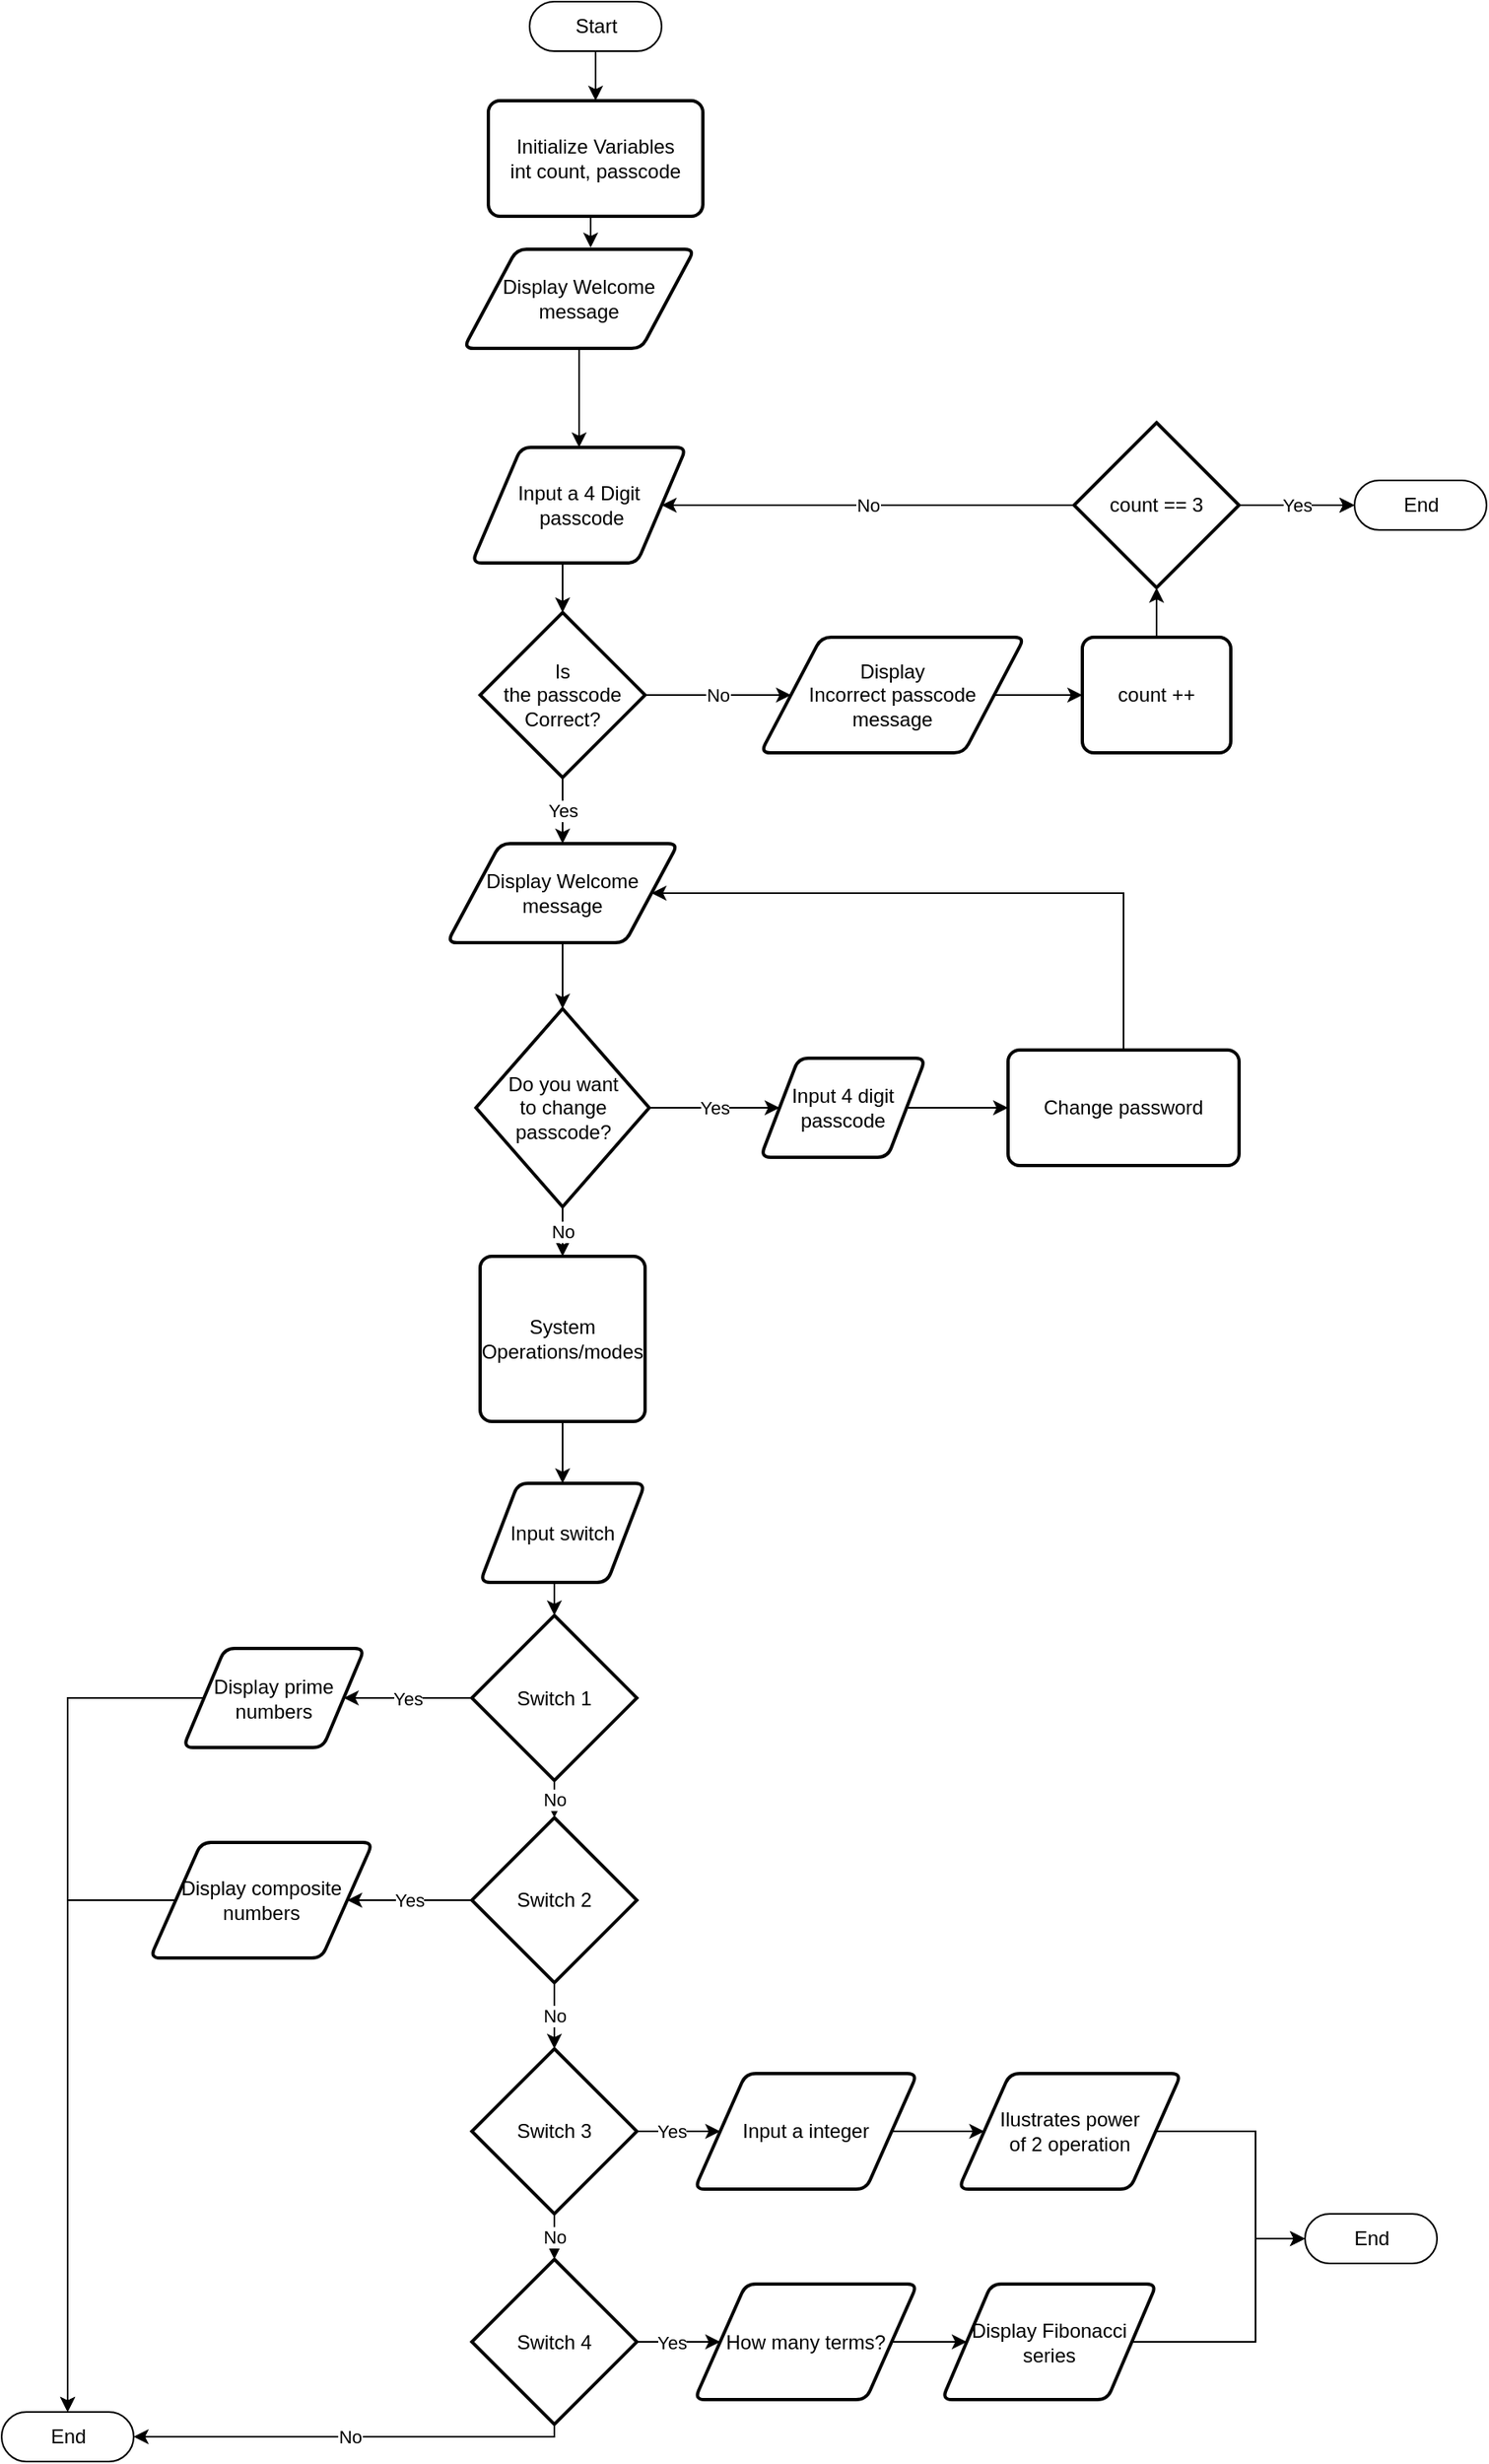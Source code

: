 <mxfile version="20.3.0" type="github">
  <diagram id="4Ga92RnJRYt7HZnnAIcU" name="Page-1">
    <mxGraphModel dx="1381" dy="804" grid="1" gridSize="10" guides="1" tooltips="1" connect="1" arrows="1" fold="1" page="1" pageScale="1" pageWidth="1500" pageHeight="1500" math="0" shadow="0">
      <root>
        <mxCell id="0" />
        <mxCell id="1" parent="0" />
        <mxCell id="SqbSYqdVDFxBcxVoTpP4-38" style="edgeStyle=orthogonalEdgeStyle;rounded=0;orthogonalLoop=1;jettySize=auto;html=1;exitX=0.5;exitY=0.5;exitDx=0;exitDy=15;exitPerimeter=0;entryX=0.5;entryY=0;entryDx=0;entryDy=0;" parent="1" source="SqbSYqdVDFxBcxVoTpP4-1" target="SqbSYqdVDFxBcxVoTpP4-7" edge="1">
          <mxGeometry relative="1" as="geometry" />
        </mxCell>
        <mxCell id="SqbSYqdVDFxBcxVoTpP4-1" value="Start" style="html=1;dashed=0;whitespace=wrap;shape=mxgraph.dfd.start" parent="1" vertex="1">
          <mxGeometry x="340" y="5" width="80" height="30" as="geometry" />
        </mxCell>
        <mxCell id="SqbSYqdVDFxBcxVoTpP4-41" style="edgeStyle=orthogonalEdgeStyle;rounded=0;orthogonalLoop=1;jettySize=auto;html=1;exitX=0.5;exitY=1;exitDx=0;exitDy=0;entryX=0.5;entryY=0;entryDx=0;entryDy=0;entryPerimeter=0;" parent="1" source="SqbSYqdVDFxBcxVoTpP4-3" target="SqbSYqdVDFxBcxVoTpP4-5" edge="1">
          <mxGeometry relative="1" as="geometry" />
        </mxCell>
        <mxCell id="SqbSYqdVDFxBcxVoTpP4-3" value="Input a 4 Digit&lt;br&gt;&amp;nbsp;passcode&lt;br&gt;" style="shape=parallelogram;html=1;strokeWidth=2;perimeter=parallelogramPerimeter;whiteSpace=wrap;rounded=1;arcSize=12;size=0.23;" parent="1" vertex="1">
          <mxGeometry x="305" y="275" width="130" height="70" as="geometry" />
        </mxCell>
        <mxCell id="SqbSYqdVDFxBcxVoTpP4-42" value="No" style="edgeStyle=orthogonalEdgeStyle;rounded=0;orthogonalLoop=1;jettySize=auto;html=1;exitX=1;exitY=0.5;exitDx=0;exitDy=0;exitPerimeter=0;entryX=0;entryY=0.5;entryDx=0;entryDy=0;" parent="1" source="SqbSYqdVDFxBcxVoTpP4-5" target="SqbSYqdVDFxBcxVoTpP4-6" edge="1">
          <mxGeometry relative="1" as="geometry" />
        </mxCell>
        <mxCell id="SqbSYqdVDFxBcxVoTpP4-49" value="Yes" style="edgeStyle=orthogonalEdgeStyle;rounded=0;orthogonalLoop=1;jettySize=auto;html=1;" parent="1" source="SqbSYqdVDFxBcxVoTpP4-5" target="SqbSYqdVDFxBcxVoTpP4-11" edge="1">
          <mxGeometry relative="1" as="geometry" />
        </mxCell>
        <mxCell id="SqbSYqdVDFxBcxVoTpP4-5" value="Is &lt;br&gt;the passcode Correct?" style="strokeWidth=2;html=1;shape=mxgraph.flowchart.decision;whiteSpace=wrap;" parent="1" vertex="1">
          <mxGeometry x="310" y="375" width="100" height="100" as="geometry" />
        </mxCell>
        <mxCell id="z-3MmHYRw0dbq4V4pj8G-2" value="" style="edgeStyle=orthogonalEdgeStyle;rounded=0;orthogonalLoop=1;jettySize=auto;html=1;" parent="1" source="SqbSYqdVDFxBcxVoTpP4-6" target="z-3MmHYRw0dbq4V4pj8G-1" edge="1">
          <mxGeometry relative="1" as="geometry" />
        </mxCell>
        <mxCell id="SqbSYqdVDFxBcxVoTpP4-6" value="Display &lt;br&gt;Incorrect passcode &lt;br&gt;message" style="shape=parallelogram;html=1;strokeWidth=2;perimeter=parallelogramPerimeter;whiteSpace=wrap;rounded=1;arcSize=12;size=0.23;" parent="1" vertex="1">
          <mxGeometry x="480" y="390" width="160" height="70" as="geometry" />
        </mxCell>
        <mxCell id="SqbSYqdVDFxBcxVoTpP4-39" style="edgeStyle=orthogonalEdgeStyle;rounded=0;orthogonalLoop=1;jettySize=auto;html=1;exitX=0.5;exitY=1;exitDx=0;exitDy=0;entryX=0.55;entryY=-0.017;entryDx=0;entryDy=0;entryPerimeter=0;" parent="1" source="SqbSYqdVDFxBcxVoTpP4-7" target="SqbSYqdVDFxBcxVoTpP4-8" edge="1">
          <mxGeometry relative="1" as="geometry" />
        </mxCell>
        <mxCell id="SqbSYqdVDFxBcxVoTpP4-7" value="Initialize Variables&lt;br&gt;int count, passcode" style="rounded=1;whiteSpace=wrap;html=1;absoluteArcSize=1;arcSize=14;strokeWidth=2;" parent="1" vertex="1">
          <mxGeometry x="315" y="65" width="130" height="70" as="geometry" />
        </mxCell>
        <mxCell id="SqbSYqdVDFxBcxVoTpP4-40" style="edgeStyle=orthogonalEdgeStyle;rounded=0;orthogonalLoop=1;jettySize=auto;html=1;exitX=0.5;exitY=1;exitDx=0;exitDy=0;exitPerimeter=0;" parent="1" source="SqbSYqdVDFxBcxVoTpP4-8" target="SqbSYqdVDFxBcxVoTpP4-3" edge="1">
          <mxGeometry relative="1" as="geometry" />
        </mxCell>
        <mxCell id="SqbSYqdVDFxBcxVoTpP4-8" value="Display Welcome message" style="shape=parallelogram;html=1;strokeWidth=2;perimeter=parallelogramPerimeter;whiteSpace=wrap;rounded=1;arcSize=12;size=0.23;" parent="1" vertex="1">
          <mxGeometry x="300" y="155" width="140" height="60" as="geometry" />
        </mxCell>
        <mxCell id="SqbSYqdVDFxBcxVoTpP4-44" value="No" style="edgeStyle=orthogonalEdgeStyle;rounded=0;orthogonalLoop=1;jettySize=auto;html=1;exitX=0;exitY=0.5;exitDx=0;exitDy=0;exitPerimeter=0;entryX=1;entryY=0.5;entryDx=0;entryDy=0;" parent="1" source="SqbSYqdVDFxBcxVoTpP4-10" target="SqbSYqdVDFxBcxVoTpP4-3" edge="1">
          <mxGeometry relative="1" as="geometry" />
        </mxCell>
        <mxCell id="SqbSYqdVDFxBcxVoTpP4-46" value="" style="edgeStyle=orthogonalEdgeStyle;rounded=0;orthogonalLoop=1;jettySize=auto;html=1;" parent="1" source="SqbSYqdVDFxBcxVoTpP4-10" target="SqbSYqdVDFxBcxVoTpP4-45" edge="1">
          <mxGeometry relative="1" as="geometry" />
        </mxCell>
        <mxCell id="SqbSYqdVDFxBcxVoTpP4-47" value="Yes" style="edgeStyle=orthogonalEdgeStyle;rounded=0;orthogonalLoop=1;jettySize=auto;html=1;" parent="1" source="SqbSYqdVDFxBcxVoTpP4-10" target="SqbSYqdVDFxBcxVoTpP4-45" edge="1">
          <mxGeometry relative="1" as="geometry" />
        </mxCell>
        <mxCell id="SqbSYqdVDFxBcxVoTpP4-10" value="count == 3" style="strokeWidth=2;html=1;shape=mxgraph.flowchart.decision;whiteSpace=wrap;" parent="1" vertex="1">
          <mxGeometry x="670" y="260" width="100" height="100" as="geometry" />
        </mxCell>
        <mxCell id="SqbSYqdVDFxBcxVoTpP4-50" value="" style="edgeStyle=orthogonalEdgeStyle;rounded=0;orthogonalLoop=1;jettySize=auto;html=1;" parent="1" source="SqbSYqdVDFxBcxVoTpP4-11" target="SqbSYqdVDFxBcxVoTpP4-12" edge="1">
          <mxGeometry relative="1" as="geometry" />
        </mxCell>
        <mxCell id="SqbSYqdVDFxBcxVoTpP4-11" value="Display Welcome message" style="shape=parallelogram;html=1;strokeWidth=2;perimeter=parallelogramPerimeter;whiteSpace=wrap;rounded=1;arcSize=12;size=0.23;" parent="1" vertex="1">
          <mxGeometry x="290" y="515" width="140" height="60" as="geometry" />
        </mxCell>
        <mxCell id="SqbSYqdVDFxBcxVoTpP4-51" value="Yes" style="edgeStyle=orthogonalEdgeStyle;rounded=0;orthogonalLoop=1;jettySize=auto;html=1;" parent="1" source="SqbSYqdVDFxBcxVoTpP4-12" target="SqbSYqdVDFxBcxVoTpP4-36" edge="1">
          <mxGeometry relative="1" as="geometry" />
        </mxCell>
        <mxCell id="SqbSYqdVDFxBcxVoTpP4-52" value="No" style="edgeStyle=orthogonalEdgeStyle;rounded=0;orthogonalLoop=1;jettySize=auto;html=1;" parent="1" source="SqbSYqdVDFxBcxVoTpP4-12" target="SqbSYqdVDFxBcxVoTpP4-13" edge="1">
          <mxGeometry relative="1" as="geometry" />
        </mxCell>
        <mxCell id="SqbSYqdVDFxBcxVoTpP4-12" value="Do you want &lt;br&gt;to change passcode?" style="strokeWidth=2;html=1;shape=mxgraph.flowchart.decision;whiteSpace=wrap;" parent="1" vertex="1">
          <mxGeometry x="307.5" y="615" width="105" height="120" as="geometry" />
        </mxCell>
        <mxCell id="SqbSYqdVDFxBcxVoTpP4-55" value="" style="edgeStyle=orthogonalEdgeStyle;rounded=0;orthogonalLoop=1;jettySize=auto;html=1;" parent="1" source="SqbSYqdVDFxBcxVoTpP4-13" target="SqbSYqdVDFxBcxVoTpP4-22" edge="1">
          <mxGeometry relative="1" as="geometry" />
        </mxCell>
        <mxCell id="SqbSYqdVDFxBcxVoTpP4-13" value="System Operations/modes" style="rounded=1;whiteSpace=wrap;html=1;absoluteArcSize=1;arcSize=14;strokeWidth=2;" parent="1" vertex="1">
          <mxGeometry x="310" y="765" width="100" height="100" as="geometry" />
        </mxCell>
        <mxCell id="SqbSYqdVDFxBcxVoTpP4-57" value="No" style="edgeStyle=orthogonalEdgeStyle;rounded=0;orthogonalLoop=1;jettySize=auto;html=1;exitX=0.5;exitY=1;exitDx=0;exitDy=0;exitPerimeter=0;entryX=0.5;entryY=0;entryDx=0;entryDy=0;entryPerimeter=0;" parent="1" source="SqbSYqdVDFxBcxVoTpP4-14" target="SqbSYqdVDFxBcxVoTpP4-15" edge="1">
          <mxGeometry relative="1" as="geometry" />
        </mxCell>
        <mxCell id="SqbSYqdVDFxBcxVoTpP4-60" value="Yes" style="edgeStyle=orthogonalEdgeStyle;rounded=0;orthogonalLoop=1;jettySize=auto;html=1;" parent="1" source="SqbSYqdVDFxBcxVoTpP4-14" target="SqbSYqdVDFxBcxVoTpP4-19" edge="1">
          <mxGeometry relative="1" as="geometry" />
        </mxCell>
        <mxCell id="SqbSYqdVDFxBcxVoTpP4-14" value="Switch 1" style="strokeWidth=2;html=1;shape=mxgraph.flowchart.decision;whiteSpace=wrap;" parent="1" vertex="1">
          <mxGeometry x="305" y="982.5" width="100" height="100" as="geometry" />
        </mxCell>
        <mxCell id="SqbSYqdVDFxBcxVoTpP4-58" value="No" style="edgeStyle=orthogonalEdgeStyle;rounded=0;orthogonalLoop=1;jettySize=auto;html=1;exitX=0.5;exitY=1;exitDx=0;exitDy=0;exitPerimeter=0;entryX=0.5;entryY=0;entryDx=0;entryDy=0;entryPerimeter=0;" parent="1" source="SqbSYqdVDFxBcxVoTpP4-15" target="SqbSYqdVDFxBcxVoTpP4-16" edge="1">
          <mxGeometry relative="1" as="geometry">
            <mxPoint x="355" y="1235" as="targetPoint" />
          </mxGeometry>
        </mxCell>
        <mxCell id="SqbSYqdVDFxBcxVoTpP4-61" value="Yes" style="edgeStyle=orthogonalEdgeStyle;rounded=0;orthogonalLoop=1;jettySize=auto;html=1;" parent="1" source="SqbSYqdVDFxBcxVoTpP4-15" target="SqbSYqdVDFxBcxVoTpP4-20" edge="1">
          <mxGeometry relative="1" as="geometry" />
        </mxCell>
        <mxCell id="SqbSYqdVDFxBcxVoTpP4-15" value="Switch 2" style="strokeWidth=2;html=1;shape=mxgraph.flowchart.decision;whiteSpace=wrap;" parent="1" vertex="1">
          <mxGeometry x="305" y="1105" width="100" height="100" as="geometry" />
        </mxCell>
        <mxCell id="SqbSYqdVDFxBcxVoTpP4-59" value="No" style="edgeStyle=orthogonalEdgeStyle;rounded=0;orthogonalLoop=1;jettySize=auto;html=1;exitX=0.5;exitY=1;exitDx=0;exitDy=0;exitPerimeter=0;entryX=0.5;entryY=0;entryDx=0;entryDy=0;entryPerimeter=0;" parent="1" source="SqbSYqdVDFxBcxVoTpP4-16" target="SqbSYqdVDFxBcxVoTpP4-17" edge="1">
          <mxGeometry relative="1" as="geometry" />
        </mxCell>
        <mxCell id="-YqpF3NG-5n7s_4KHk3v-6" value="Yes" style="edgeStyle=orthogonalEdgeStyle;rounded=0;orthogonalLoop=1;jettySize=auto;html=1;" edge="1" parent="1" source="SqbSYqdVDFxBcxVoTpP4-16" target="-YqpF3NG-5n7s_4KHk3v-3">
          <mxGeometry relative="1" as="geometry" />
        </mxCell>
        <mxCell id="SqbSYqdVDFxBcxVoTpP4-16" value="Switch 3" style="strokeWidth=2;html=1;shape=mxgraph.flowchart.decision;whiteSpace=wrap;" parent="1" vertex="1">
          <mxGeometry x="305" y="1245" width="100" height="100" as="geometry" />
        </mxCell>
        <mxCell id="SqbSYqdVDFxBcxVoTpP4-92" value="No" style="edgeStyle=orthogonalEdgeStyle;rounded=0;orthogonalLoop=1;jettySize=auto;html=1;exitX=0.5;exitY=1;exitDx=0;exitDy=0;exitPerimeter=0;entryX=1;entryY=0.5;entryDx=0;entryDy=0;entryPerimeter=0;" parent="1" source="SqbSYqdVDFxBcxVoTpP4-17" target="SqbSYqdVDFxBcxVoTpP4-86" edge="1">
          <mxGeometry relative="1" as="geometry">
            <mxPoint x="470" y="1457.5" as="targetPoint" />
            <Array as="points">
              <mxPoint x="355" y="1480" />
            </Array>
          </mxGeometry>
        </mxCell>
        <mxCell id="-YqpF3NG-5n7s_4KHk3v-12" value="Yes" style="edgeStyle=orthogonalEdgeStyle;rounded=0;orthogonalLoop=1;jettySize=auto;html=1;" edge="1" parent="1" source="SqbSYqdVDFxBcxVoTpP4-17" target="-YqpF3NG-5n7s_4KHk3v-9">
          <mxGeometry relative="1" as="geometry" />
        </mxCell>
        <mxCell id="SqbSYqdVDFxBcxVoTpP4-17" value="Switch 4" style="strokeWidth=2;html=1;shape=mxgraph.flowchart.decision;whiteSpace=wrap;" parent="1" vertex="1">
          <mxGeometry x="305" y="1372.5" width="100" height="100" as="geometry" />
        </mxCell>
        <mxCell id="SqbSYqdVDFxBcxVoTpP4-89" value="" style="edgeStyle=orthogonalEdgeStyle;rounded=0;orthogonalLoop=1;jettySize=auto;html=1;entryX=0.5;entryY=0.5;entryDx=0;entryDy=-15;entryPerimeter=0;" parent="1" source="SqbSYqdVDFxBcxVoTpP4-19" target="SqbSYqdVDFxBcxVoTpP4-86" edge="1">
          <mxGeometry relative="1" as="geometry">
            <mxPoint x="100" y="1032.5" as="targetPoint" />
          </mxGeometry>
        </mxCell>
        <mxCell id="SqbSYqdVDFxBcxVoTpP4-19" value="Display prime numbers" style="shape=parallelogram;html=1;strokeWidth=2;perimeter=parallelogramPerimeter;whiteSpace=wrap;rounded=1;arcSize=12;size=0.23;" parent="1" vertex="1">
          <mxGeometry x="130" y="1002.5" width="110" height="60" as="geometry" />
        </mxCell>
        <mxCell id="SqbSYqdVDFxBcxVoTpP4-87" value="" style="edgeStyle=orthogonalEdgeStyle;rounded=0;orthogonalLoop=1;jettySize=auto;html=1;entryX=0.5;entryY=0.5;entryDx=0;entryDy=-15;entryPerimeter=0;" parent="1" source="SqbSYqdVDFxBcxVoTpP4-20" target="SqbSYqdVDFxBcxVoTpP4-86" edge="1">
          <mxGeometry relative="1" as="geometry">
            <mxPoint x="100" y="1155" as="targetPoint" />
          </mxGeometry>
        </mxCell>
        <mxCell id="SqbSYqdVDFxBcxVoTpP4-20" value="Display composite numbers" style="shape=parallelogram;html=1;strokeWidth=2;perimeter=parallelogramPerimeter;whiteSpace=wrap;rounded=1;arcSize=12;size=0.23;" parent="1" vertex="1">
          <mxGeometry x="110" y="1120" width="135" height="70" as="geometry" />
        </mxCell>
        <mxCell id="SqbSYqdVDFxBcxVoTpP4-56" style="edgeStyle=orthogonalEdgeStyle;rounded=0;orthogonalLoop=1;jettySize=auto;html=1;exitX=0.5;exitY=1;exitDx=0;exitDy=0;entryX=0.5;entryY=0;entryDx=0;entryDy=0;entryPerimeter=0;" parent="1" source="SqbSYqdVDFxBcxVoTpP4-22" target="SqbSYqdVDFxBcxVoTpP4-14" edge="1">
          <mxGeometry relative="1" as="geometry" />
        </mxCell>
        <mxCell id="SqbSYqdVDFxBcxVoTpP4-22" value="Input switch" style="shape=parallelogram;html=1;strokeWidth=2;perimeter=parallelogramPerimeter;whiteSpace=wrap;rounded=1;arcSize=12;size=0.23;" parent="1" vertex="1">
          <mxGeometry x="310" y="902.5" width="100" height="60" as="geometry" />
        </mxCell>
        <mxCell id="SqbSYqdVDFxBcxVoTpP4-53" value="" style="edgeStyle=orthogonalEdgeStyle;rounded=0;orthogonalLoop=1;jettySize=auto;html=1;" parent="1" source="SqbSYqdVDFxBcxVoTpP4-36" target="SqbSYqdVDFxBcxVoTpP4-37" edge="1">
          <mxGeometry relative="1" as="geometry" />
        </mxCell>
        <mxCell id="SqbSYqdVDFxBcxVoTpP4-36" value="Input 4 digit passcode" style="shape=parallelogram;html=1;strokeWidth=2;perimeter=parallelogramPerimeter;whiteSpace=wrap;rounded=1;arcSize=12;size=0.23;" parent="1" vertex="1">
          <mxGeometry x="480" y="645" width="100" height="60" as="geometry" />
        </mxCell>
        <mxCell id="xqisPVWcJ2me-jjdgw0o-1" style="edgeStyle=orthogonalEdgeStyle;rounded=0;orthogonalLoop=1;jettySize=auto;html=1;exitX=0.5;exitY=0;exitDx=0;exitDy=0;entryX=1;entryY=0.5;entryDx=0;entryDy=0;" parent="1" source="SqbSYqdVDFxBcxVoTpP4-37" target="SqbSYqdVDFxBcxVoTpP4-11" edge="1">
          <mxGeometry relative="1" as="geometry">
            <mxPoint x="540" y="530" as="targetPoint" />
            <Array as="points">
              <mxPoint x="700" y="545" />
            </Array>
          </mxGeometry>
        </mxCell>
        <mxCell id="SqbSYqdVDFxBcxVoTpP4-37" value="Change password" style="rounded=1;whiteSpace=wrap;html=1;absoluteArcSize=1;arcSize=14;strokeWidth=2;" parent="1" vertex="1">
          <mxGeometry x="630" y="640" width="140" height="70" as="geometry" />
        </mxCell>
        <mxCell id="SqbSYqdVDFxBcxVoTpP4-45" value="End" style="html=1;dashed=0;whitespace=wrap;shape=mxgraph.dfd.start" parent="1" vertex="1">
          <mxGeometry x="840" y="295" width="80" height="30" as="geometry" />
        </mxCell>
        <mxCell id="SqbSYqdVDFxBcxVoTpP4-86" value="End" style="html=1;dashed=0;whitespace=wrap;shape=mxgraph.dfd.start" parent="1" vertex="1">
          <mxGeometry x="20" y="1465" width="80" height="30" as="geometry" />
        </mxCell>
        <mxCell id="z-3MmHYRw0dbq4V4pj8G-3" value="" style="edgeStyle=orthogonalEdgeStyle;rounded=0;orthogonalLoop=1;jettySize=auto;html=1;" parent="1" source="z-3MmHYRw0dbq4V4pj8G-1" target="SqbSYqdVDFxBcxVoTpP4-10" edge="1">
          <mxGeometry relative="1" as="geometry" />
        </mxCell>
        <mxCell id="z-3MmHYRw0dbq4V4pj8G-1" value="count ++" style="rounded=1;whiteSpace=wrap;html=1;absoluteArcSize=1;arcSize=14;strokeWidth=2;" parent="1" vertex="1">
          <mxGeometry x="675" y="390" width="90" height="70" as="geometry" />
        </mxCell>
        <mxCell id="-YqpF3NG-5n7s_4KHk3v-16" style="edgeStyle=orthogonalEdgeStyle;rounded=0;orthogonalLoop=1;jettySize=auto;html=1;exitX=1;exitY=0.5;exitDx=0;exitDy=0;entryX=0;entryY=0.5;entryDx=0;entryDy=0;entryPerimeter=0;" edge="1" parent="1" source="-YqpF3NG-5n7s_4KHk3v-1" target="-YqpF3NG-5n7s_4KHk3v-5">
          <mxGeometry relative="1" as="geometry">
            <Array as="points">
              <mxPoint x="780" y="1295" />
              <mxPoint x="780" y="1360" />
            </Array>
          </mxGeometry>
        </mxCell>
        <mxCell id="-YqpF3NG-5n7s_4KHk3v-1" value="Ilustrates power&lt;br&gt;of 2 operation" style="shape=parallelogram;html=1;strokeWidth=2;perimeter=parallelogramPerimeter;whiteSpace=wrap;rounded=1;arcSize=12;size=0.23;" vertex="1" parent="1">
          <mxGeometry x="600" y="1260" width="135" height="70" as="geometry" />
        </mxCell>
        <mxCell id="-YqpF3NG-5n7s_4KHk3v-7" style="edgeStyle=orthogonalEdgeStyle;rounded=0;orthogonalLoop=1;jettySize=auto;html=1;exitX=1;exitY=0.5;exitDx=0;exitDy=0;" edge="1" parent="1" source="-YqpF3NG-5n7s_4KHk3v-3" target="-YqpF3NG-5n7s_4KHk3v-1">
          <mxGeometry relative="1" as="geometry" />
        </mxCell>
        <mxCell id="-YqpF3NG-5n7s_4KHk3v-3" value="Input a integer" style="shape=parallelogram;html=1;strokeWidth=2;perimeter=parallelogramPerimeter;whiteSpace=wrap;rounded=1;arcSize=12;size=0.23;" vertex="1" parent="1">
          <mxGeometry x="440" y="1260" width="135" height="70" as="geometry" />
        </mxCell>
        <mxCell id="-YqpF3NG-5n7s_4KHk3v-5" value="End" style="html=1;dashed=0;whitespace=wrap;shape=mxgraph.dfd.start" vertex="1" parent="1">
          <mxGeometry x="810" y="1345" width="80" height="30" as="geometry" />
        </mxCell>
        <mxCell id="-YqpF3NG-5n7s_4KHk3v-13" style="edgeStyle=orthogonalEdgeStyle;rounded=0;orthogonalLoop=1;jettySize=auto;html=1;exitX=1;exitY=0.5;exitDx=0;exitDy=0;" edge="1" parent="1" source="-YqpF3NG-5n7s_4KHk3v-9" target="-YqpF3NG-5n7s_4KHk3v-10">
          <mxGeometry relative="1" as="geometry" />
        </mxCell>
        <mxCell id="-YqpF3NG-5n7s_4KHk3v-9" value="How many terms?" style="shape=parallelogram;html=1;strokeWidth=2;perimeter=parallelogramPerimeter;whiteSpace=wrap;rounded=1;arcSize=12;size=0.23;" vertex="1" parent="1">
          <mxGeometry x="440" y="1387.5" width="135" height="70" as="geometry" />
        </mxCell>
        <mxCell id="-YqpF3NG-5n7s_4KHk3v-17" style="edgeStyle=orthogonalEdgeStyle;rounded=0;orthogonalLoop=1;jettySize=auto;html=1;exitX=1;exitY=0.5;exitDx=0;exitDy=0;entryX=0;entryY=0.5;entryDx=0;entryDy=0;entryPerimeter=0;" edge="1" parent="1" source="-YqpF3NG-5n7s_4KHk3v-10" target="-YqpF3NG-5n7s_4KHk3v-5">
          <mxGeometry relative="1" as="geometry">
            <Array as="points">
              <mxPoint x="780" y="1423" />
              <mxPoint x="780" y="1360" />
            </Array>
          </mxGeometry>
        </mxCell>
        <mxCell id="-YqpF3NG-5n7s_4KHk3v-10" value="Display Fibonacci series" style="shape=parallelogram;html=1;strokeWidth=2;perimeter=parallelogramPerimeter;whiteSpace=wrap;rounded=1;arcSize=12;size=0.23;" vertex="1" parent="1">
          <mxGeometry x="590" y="1387.5" width="130" height="70" as="geometry" />
        </mxCell>
      </root>
    </mxGraphModel>
  </diagram>
</mxfile>
